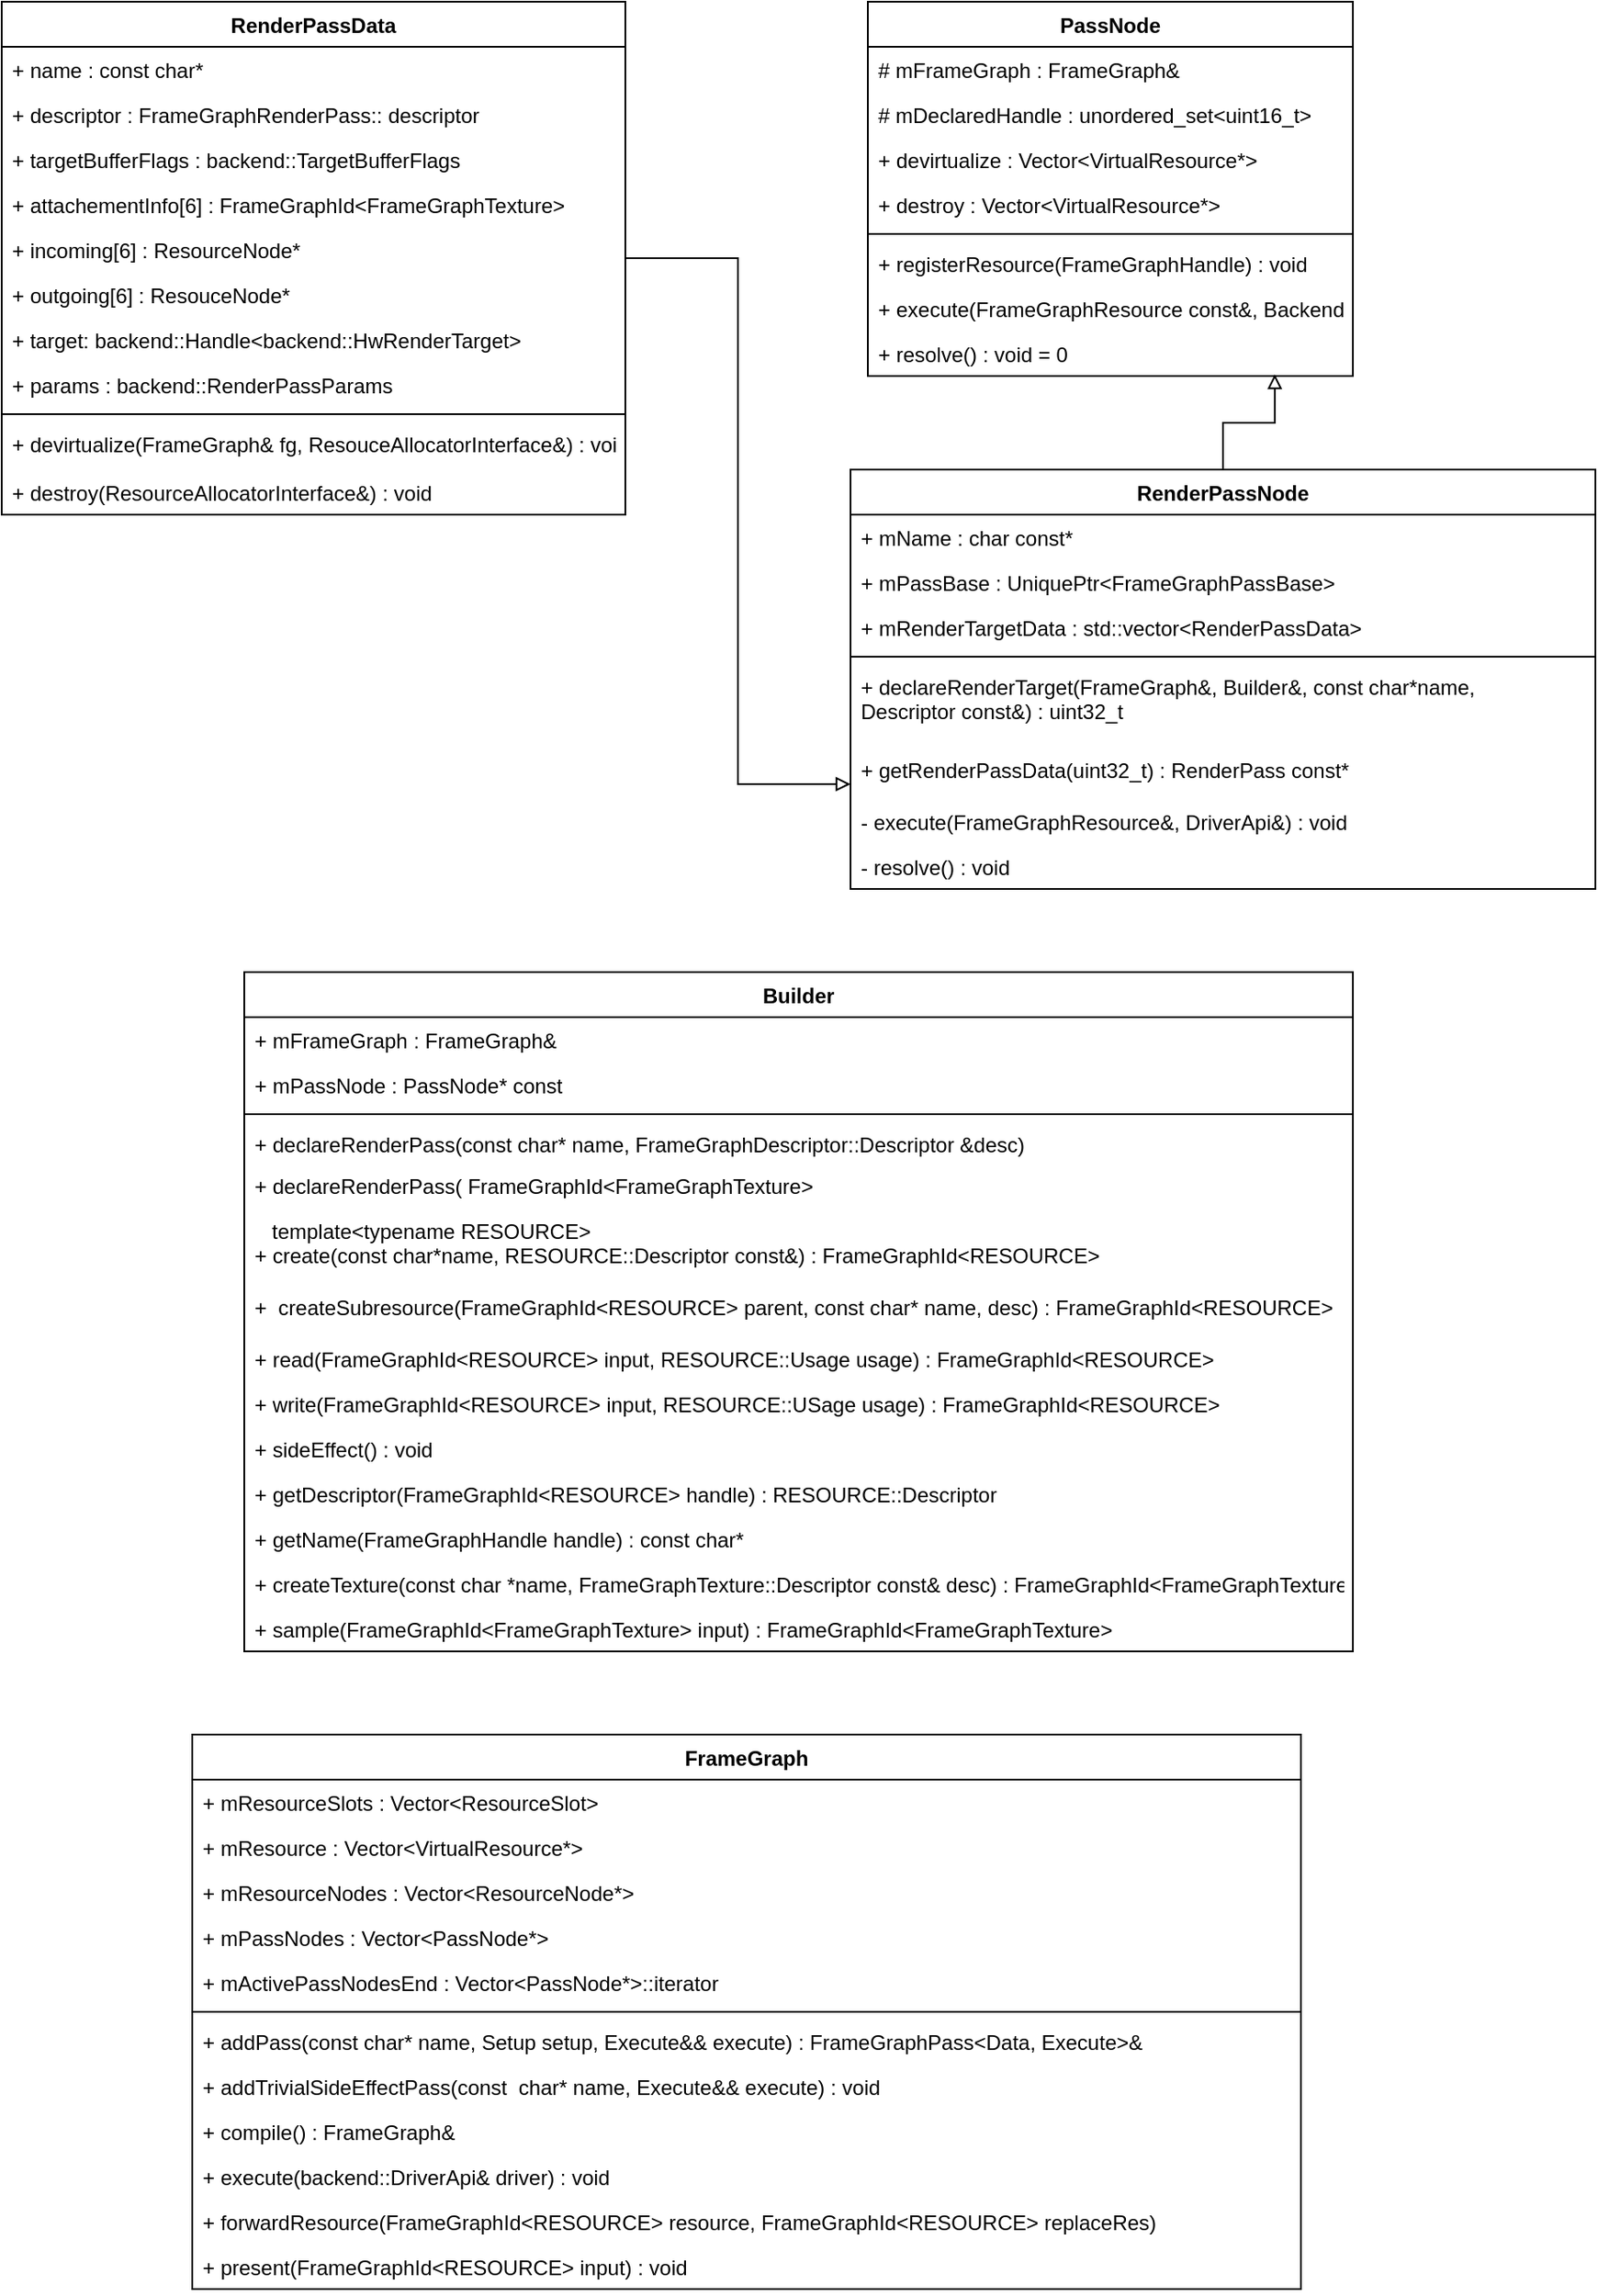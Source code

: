 <mxfile version="14.5.1" type="device"><diagram id="C5RBs43oDa-KdzZeNtuy" name="Page-1"><mxGraphModel dx="1913" dy="4313" grid="1" gridSize="10" guides="1" tooltips="1" connect="1" arrows="1" fold="1" page="1" pageScale="1" pageWidth="827" pageHeight="1169" background="#FFFFFF" math="0" shadow="0"><root><mxCell id="WIyWlLk6GJQsqaUBKTNV-0"/><mxCell id="WIyWlLk6GJQsqaUBKTNV-1" parent="WIyWlLk6GJQsqaUBKTNV-0"/><mxCell id="YGBYpUt6QTzNlAthlynM-25" style="edgeStyle=orthogonalEdgeStyle;rounded=0;orthogonalLoop=1;jettySize=auto;html=1;entryX=0;entryY=0.75;entryDx=0;entryDy=0;endArrow=block;endFill=0;" parent="WIyWlLk6GJQsqaUBKTNV-1" source="m68oeMz_2s4WyTtTpHi1-0" target="VU0gLODYQqeDrhLJ5X7O-31" edge="1"><mxGeometry relative="1" as="geometry"/></mxCell><mxCell id="m68oeMz_2s4WyTtTpHi1-0" value="RenderPassData" style="swimlane;fontStyle=1;align=center;verticalAlign=top;childLayout=stackLayout;horizontal=1;startSize=26;horizontalStack=0;resizeParent=1;resizeParentMax=0;resizeLast=0;collapsible=1;marginBottom=0;" parent="WIyWlLk6GJQsqaUBKTNV-1" vertex="1"><mxGeometry x="-360" y="-2560" width="360" height="296" as="geometry"><mxRectangle x="-360" y="-2560" width="130" height="26" as="alternateBounds"/></mxGeometry></mxCell><mxCell id="m68oeMz_2s4WyTtTpHi1-1" value="+ name : const char*" style="text;strokeColor=none;fillColor=none;align=left;verticalAlign=top;spacingLeft=4;spacingRight=4;overflow=hidden;rotatable=0;points=[[0,0.5],[1,0.5]];portConstraint=eastwest;labelBackgroundColor=#ffffff;" parent="m68oeMz_2s4WyTtTpHi1-0" vertex="1"><mxGeometry y="26" width="360" height="26" as="geometry"/></mxCell><mxCell id="VU0gLODYQqeDrhLJ5X7O-16" value="+ descriptor : FrameGraphRenderPass:: descriptor" style="text;strokeColor=none;fillColor=none;align=left;verticalAlign=top;spacingLeft=4;spacingRight=4;overflow=hidden;rotatable=0;points=[[0,0.5],[1,0.5]];portConstraint=eastwest;labelBackgroundColor=#ffffff;" parent="m68oeMz_2s4WyTtTpHi1-0" vertex="1"><mxGeometry y="52" width="360" height="26" as="geometry"/></mxCell><mxCell id="VU0gLODYQqeDrhLJ5X7O-17" value="+ targetBufferFlags : backend::TargetBufferFlags" style="text;strokeColor=none;fillColor=none;align=left;verticalAlign=top;spacingLeft=4;spacingRight=4;overflow=hidden;rotatable=0;points=[[0,0.5],[1,0.5]];portConstraint=eastwest;labelBackgroundColor=#FFFFFF;" parent="m68oeMz_2s4WyTtTpHi1-0" vertex="1"><mxGeometry y="78" width="360" height="26" as="geometry"/></mxCell><mxCell id="VU0gLODYQqeDrhLJ5X7O-18" value="+ attachementInfo[6] : FrameGraphId&lt;FrameGraphTexture&gt;" style="text;strokeColor=none;fillColor=none;align=left;verticalAlign=top;spacingLeft=4;spacingRight=4;overflow=hidden;rotatable=0;points=[[0,0.5],[1,0.5]];portConstraint=eastwest;labelBackgroundColor=#FFFFFF;" parent="m68oeMz_2s4WyTtTpHi1-0" vertex="1"><mxGeometry y="104" width="360" height="26" as="geometry"/></mxCell><mxCell id="VU0gLODYQqeDrhLJ5X7O-19" value="+ incoming[6] : ResourceNode*" style="text;strokeColor=none;fillColor=none;align=left;verticalAlign=top;spacingLeft=4;spacingRight=4;overflow=hidden;rotatable=0;points=[[0,0.5],[1,0.5]];portConstraint=eastwest;labelBackgroundColor=#FFFFFF;" parent="m68oeMz_2s4WyTtTpHi1-0" vertex="1"><mxGeometry y="130" width="360" height="26" as="geometry"/></mxCell><mxCell id="VU0gLODYQqeDrhLJ5X7O-20" value="+ outgoing[6] : ResouceNode*" style="text;strokeColor=none;fillColor=none;align=left;verticalAlign=top;spacingLeft=4;spacingRight=4;overflow=hidden;rotatable=0;points=[[0,0.5],[1,0.5]];portConstraint=eastwest;labelBackgroundColor=#FFFFFF;" parent="m68oeMz_2s4WyTtTpHi1-0" vertex="1"><mxGeometry y="156" width="360" height="26" as="geometry"/></mxCell><mxCell id="VU0gLODYQqeDrhLJ5X7O-21" value="+ target: backend::Handle&lt;backend::HwRenderTarget&gt;" style="text;strokeColor=none;fillColor=none;align=left;verticalAlign=top;spacingLeft=4;spacingRight=4;overflow=hidden;rotatable=0;points=[[0,0.5],[1,0.5]];portConstraint=eastwest;labelBackgroundColor=#FFFFFF;" parent="m68oeMz_2s4WyTtTpHi1-0" vertex="1"><mxGeometry y="182" width="360" height="26" as="geometry"/></mxCell><mxCell id="VU0gLODYQqeDrhLJ5X7O-23" value="+ params : backend::RenderPassParams" style="text;strokeColor=none;fillColor=none;align=left;verticalAlign=top;spacingLeft=4;spacingRight=4;overflow=hidden;rotatable=0;points=[[0,0.5],[1,0.5]];portConstraint=eastwest;labelBackgroundColor=#FFFFFF;" parent="m68oeMz_2s4WyTtTpHi1-0" vertex="1"><mxGeometry y="208" width="360" height="26" as="geometry"/></mxCell><mxCell id="m68oeMz_2s4WyTtTpHi1-2" value="" style="line;strokeWidth=1;fillColor=none;align=left;verticalAlign=middle;spacingTop=-1;spacingLeft=3;spacingRight=3;rotatable=0;labelPosition=right;points=[];portConstraint=eastwest;" parent="m68oeMz_2s4WyTtTpHi1-0" vertex="1"><mxGeometry y="234" width="360" height="8" as="geometry"/></mxCell><mxCell id="m68oeMz_2s4WyTtTpHi1-3" value="+ devirtualize(FrameGraph&amp; fg, ResouceAllocatorInterface&amp;) : void" style="text;strokeColor=none;fillColor=none;align=left;verticalAlign=top;spacingLeft=4;spacingRight=4;overflow=hidden;rotatable=0;points=[[0,0.5],[1,0.5]];portConstraint=eastwest;" parent="m68oeMz_2s4WyTtTpHi1-0" vertex="1"><mxGeometry y="242" width="360" height="28" as="geometry"/></mxCell><mxCell id="VU0gLODYQqeDrhLJ5X7O-24" value="+ destroy(ResourceAllocatorInterface&amp;) : void" style="text;strokeColor=none;fillColor=none;align=left;verticalAlign=top;spacingLeft=4;spacingRight=4;overflow=hidden;rotatable=0;points=[[0,0.5],[1,0.5]];portConstraint=eastwest;labelBackgroundColor=#ffffff;" parent="m68oeMz_2s4WyTtTpHi1-0" vertex="1"><mxGeometry y="270" width="360" height="26" as="geometry"/></mxCell><mxCell id="VU0gLODYQqeDrhLJ5X7O-48" style="edgeStyle=orthogonalEdgeStyle;rounded=0;orthogonalLoop=1;jettySize=auto;html=1;entryX=0.5;entryY=0.962;entryDx=0;entryDy=0;entryPerimeter=0;endArrow=openThin;endFill=0;strokeColor=#000000;" parent="m68oeMz_2s4WyTtTpHi1-0" source="m68oeMz_2s4WyTtTpHi1-0" target="VU0gLODYQqeDrhLJ5X7O-24" edge="1"><mxGeometry relative="1" as="geometry"/></mxCell><mxCell id="VU0gLODYQqeDrhLJ5X7O-8" value="PassNode" style="swimlane;fontStyle=1;align=center;verticalAlign=top;childLayout=stackLayout;horizontal=1;startSize=26;horizontalStack=0;resizeParent=1;resizeParentMax=0;resizeLast=0;collapsible=1;marginBottom=0;" parent="WIyWlLk6GJQsqaUBKTNV-1" vertex="1"><mxGeometry x="140" y="-2560" width="280" height="216" as="geometry"><mxRectangle x="140" y="-2560" width="90" height="26" as="alternateBounds"/></mxGeometry></mxCell><mxCell id="VU0gLODYQqeDrhLJ5X7O-25" value="# mFrameGraph : FrameGraph&amp;" style="text;strokeColor=none;fillColor=none;align=left;verticalAlign=top;spacingLeft=4;spacingRight=4;overflow=hidden;rotatable=0;points=[[0,0.5],[1,0.5]];portConstraint=eastwest;labelBackgroundColor=#ffffff;" parent="VU0gLODYQqeDrhLJ5X7O-8" vertex="1"><mxGeometry y="26" width="280" height="26" as="geometry"/></mxCell><mxCell id="VU0gLODYQqeDrhLJ5X7O-9" value="# mDeclaredHandle : unordered_set&lt;uint16_t&gt;" style="text;strokeColor=none;fillColor=none;align=left;verticalAlign=top;spacingLeft=4;spacingRight=4;overflow=hidden;rotatable=0;points=[[0,0.5],[1,0.5]];portConstraint=eastwest;" parent="VU0gLODYQqeDrhLJ5X7O-8" vertex="1"><mxGeometry y="52" width="280" height="26" as="geometry"/></mxCell><mxCell id="VU0gLODYQqeDrhLJ5X7O-27" value="+ devirtualize : Vector&lt;VirtualResource*&gt;" style="text;strokeColor=none;fillColor=none;align=left;verticalAlign=top;spacingLeft=4;spacingRight=4;overflow=hidden;rotatable=0;points=[[0,0.5],[1,0.5]];portConstraint=eastwest;labelBackgroundColor=#ffffff;" parent="VU0gLODYQqeDrhLJ5X7O-8" vertex="1"><mxGeometry y="78" width="280" height="26" as="geometry"/></mxCell><mxCell id="VU0gLODYQqeDrhLJ5X7O-26" value="+ destroy : Vector&lt;VirtualResource*&gt;" style="text;strokeColor=none;fillColor=none;align=left;verticalAlign=top;spacingLeft=4;spacingRight=4;overflow=hidden;rotatable=0;points=[[0,0.5],[1,0.5]];portConstraint=eastwest;labelBackgroundColor=#ffffff;" parent="VU0gLODYQqeDrhLJ5X7O-8" vertex="1"><mxGeometry y="104" width="280" height="26" as="geometry"/></mxCell><mxCell id="VU0gLODYQqeDrhLJ5X7O-10" value="" style="line;strokeWidth=1;fillColor=none;align=left;verticalAlign=middle;spacingTop=-1;spacingLeft=3;spacingRight=3;rotatable=0;labelPosition=right;points=[];portConstraint=eastwest;" parent="VU0gLODYQqeDrhLJ5X7O-8" vertex="1"><mxGeometry y="130" width="280" height="8" as="geometry"/></mxCell><mxCell id="VU0gLODYQqeDrhLJ5X7O-11" value="+ registerResource(FrameGraphHandle) : void" style="text;strokeColor=none;fillColor=none;align=left;verticalAlign=top;spacingLeft=4;spacingRight=4;overflow=hidden;rotatable=0;points=[[0,0.5],[1,0.5]];portConstraint=eastwest;" parent="VU0gLODYQqeDrhLJ5X7O-8" vertex="1"><mxGeometry y="138" width="280" height="26" as="geometry"/></mxCell><mxCell id="VU0gLODYQqeDrhLJ5X7O-29" value="+ execute(FrameGraphResource const&amp;, Backend::DriverApi) : void = 0" style="text;strokeColor=none;fillColor=none;align=left;verticalAlign=top;spacingLeft=4;spacingRight=4;overflow=hidden;rotatable=0;points=[[0,0.5],[1,0.5]];portConstraint=eastwest;labelBackgroundColor=#ffffff;" parent="VU0gLODYQqeDrhLJ5X7O-8" vertex="1"><mxGeometry y="164" width="280" height="26" as="geometry"/></mxCell><mxCell id="VU0gLODYQqeDrhLJ5X7O-28" value="+ resolve() : void = 0" style="text;strokeColor=none;fillColor=none;align=left;verticalAlign=top;spacingLeft=4;spacingRight=4;overflow=hidden;rotatable=0;points=[[0,0.5],[1,0.5]];portConstraint=eastwest;labelBackgroundColor=#ffffff;" parent="VU0gLODYQqeDrhLJ5X7O-8" vertex="1"><mxGeometry y="190" width="280" height="26" as="geometry"/></mxCell><mxCell id="YGBYpUt6QTzNlAthlynM-28" style="edgeStyle=orthogonalEdgeStyle;rounded=0;orthogonalLoop=1;jettySize=auto;html=1;entryX=0.839;entryY=0.962;entryDx=0;entryDy=0;entryPerimeter=0;endArrow=block;endFill=0;" parent="WIyWlLk6GJQsqaUBKTNV-1" source="VU0gLODYQqeDrhLJ5X7O-31" target="VU0gLODYQqeDrhLJ5X7O-28" edge="1"><mxGeometry relative="1" as="geometry"/></mxCell><mxCell id="VU0gLODYQqeDrhLJ5X7O-31" value="RenderPassNode" style="swimlane;fontStyle=1;align=center;verticalAlign=top;childLayout=stackLayout;horizontal=1;startSize=26;horizontalStack=0;resizeParent=1;resizeParentMax=0;resizeLast=0;collapsible=1;marginBottom=0;labelBackgroundColor=#ffffff;" parent="WIyWlLk6GJQsqaUBKTNV-1" vertex="1"><mxGeometry x="130" y="-2290" width="430" height="242" as="geometry"><mxRectangle x="130" y="-2290" width="130" height="26" as="alternateBounds"/></mxGeometry></mxCell><mxCell id="VU0gLODYQqeDrhLJ5X7O-32" value="+ mName : char const*" style="text;strokeColor=none;fillColor=none;align=left;verticalAlign=top;spacingLeft=4;spacingRight=4;overflow=hidden;rotatable=0;points=[[0,0.5],[1,0.5]];portConstraint=eastwest;" parent="VU0gLODYQqeDrhLJ5X7O-31" vertex="1"><mxGeometry y="26" width="430" height="26" as="geometry"/></mxCell><mxCell id="VU0gLODYQqeDrhLJ5X7O-41" value="+ mPassBase : UniquePtr&lt;FrameGraphPassBase&gt;" style="text;strokeColor=none;fillColor=none;align=left;verticalAlign=top;spacingLeft=4;spacingRight=4;overflow=hidden;rotatable=0;points=[[0,0.5],[1,0.5]];portConstraint=eastwest;labelBackgroundColor=#ffffff;" parent="VU0gLODYQqeDrhLJ5X7O-31" vertex="1"><mxGeometry y="52" width="430" height="26" as="geometry"/></mxCell><mxCell id="VU0gLODYQqeDrhLJ5X7O-42" value="+ mRenderTargetData : std::vector&lt;RenderPassData&gt;" style="text;strokeColor=none;fillColor=none;align=left;verticalAlign=top;spacingLeft=4;spacingRight=4;overflow=hidden;rotatable=0;points=[[0,0.5],[1,0.5]];portConstraint=eastwest;labelBackgroundColor=#ffffff;" parent="VU0gLODYQqeDrhLJ5X7O-31" vertex="1"><mxGeometry y="78" width="430" height="26" as="geometry"/></mxCell><mxCell id="VU0gLODYQqeDrhLJ5X7O-33" value="" style="line;strokeWidth=1;fillColor=none;align=left;verticalAlign=middle;spacingTop=-1;spacingLeft=3;spacingRight=3;rotatable=0;labelPosition=right;points=[];portConstraint=eastwest;" parent="VU0gLODYQqeDrhLJ5X7O-31" vertex="1"><mxGeometry y="104" width="430" height="8" as="geometry"/></mxCell><mxCell id="VU0gLODYQqeDrhLJ5X7O-34" value="+ declareRenderTarget(FrameGraph&amp;, Builder&amp;, const char*name, &#10;Descriptor const&amp;) : uint32_t" style="text;strokeColor=none;fillColor=none;align=left;verticalAlign=top;spacingLeft=4;spacingRight=4;overflow=hidden;rotatable=0;points=[[0,0.5],[1,0.5]];portConstraint=eastwest;" parent="VU0gLODYQqeDrhLJ5X7O-31" vertex="1"><mxGeometry y="112" width="430" height="48" as="geometry"/></mxCell><mxCell id="VU0gLODYQqeDrhLJ5X7O-44" value="+ getRenderPassData(uint32_t) : RenderPass const*" style="text;strokeColor=none;fillColor=none;align=left;verticalAlign=top;spacingLeft=4;spacingRight=4;overflow=hidden;rotatable=0;points=[[0,0.5],[1,0.5]];portConstraint=eastwest;labelBackgroundColor=#ffffff;" parent="VU0gLODYQqeDrhLJ5X7O-31" vertex="1"><mxGeometry y="160" width="430" height="30" as="geometry"/></mxCell><mxCell id="VU0gLODYQqeDrhLJ5X7O-45" value="- execute(FrameGraphResource&amp;, DriverApi&amp;) : void" style="text;strokeColor=none;fillColor=none;align=left;verticalAlign=top;spacingLeft=4;spacingRight=4;overflow=hidden;rotatable=0;points=[[0,0.5],[1,0.5]];portConstraint=eastwest;labelBackgroundColor=#ffffff;" parent="VU0gLODYQqeDrhLJ5X7O-31" vertex="1"><mxGeometry y="190" width="430" height="26" as="geometry"/></mxCell><mxCell id="VU0gLODYQqeDrhLJ5X7O-46" value="- resolve() : void" style="text;strokeColor=none;fillColor=none;align=left;verticalAlign=top;spacingLeft=4;spacingRight=4;overflow=hidden;rotatable=0;points=[[0,0.5],[1,0.5]];portConstraint=eastwest;labelBackgroundColor=#ffffff;" parent="VU0gLODYQqeDrhLJ5X7O-31" vertex="1"><mxGeometry y="216" width="430" height="26" as="geometry"/></mxCell><mxCell id="VU0gLODYQqeDrhLJ5X7O-52" value="Builder&#10;" style="swimlane;fontStyle=1;align=center;verticalAlign=top;childLayout=stackLayout;horizontal=1;startSize=26;horizontalStack=0;resizeParent=1;resizeParentMax=0;resizeLast=0;collapsible=1;marginBottom=0;labelBackgroundColor=#ffffff;" parent="WIyWlLk6GJQsqaUBKTNV-1" vertex="1"><mxGeometry x="-220" y="-2000" width="640" height="392" as="geometry"><mxRectangle x="-220" y="-2000" width="70" height="26" as="alternateBounds"/></mxGeometry></mxCell><mxCell id="VU0gLODYQqeDrhLJ5X7O-53" value="+ mFrameGraph : FrameGraph&amp;" style="text;strokeColor=none;fillColor=none;align=left;verticalAlign=top;spacingLeft=4;spacingRight=4;overflow=hidden;rotatable=0;points=[[0,0.5],[1,0.5]];portConstraint=eastwest;" parent="VU0gLODYQqeDrhLJ5X7O-52" vertex="1"><mxGeometry y="26" width="640" height="26" as="geometry"/></mxCell><mxCell id="VU0gLODYQqeDrhLJ5X7O-56" value="+ mPassNode : PassNode* const" style="text;strokeColor=none;fillColor=none;align=left;verticalAlign=top;spacingLeft=4;spacingRight=4;overflow=hidden;rotatable=0;points=[[0,0.5],[1,0.5]];portConstraint=eastwest;labelBackgroundColor=#ffffff;" parent="VU0gLODYQqeDrhLJ5X7O-52" vertex="1"><mxGeometry y="52" width="640" height="26" as="geometry"/></mxCell><mxCell id="VU0gLODYQqeDrhLJ5X7O-54" value="" style="line;strokeWidth=1;fillColor=none;align=left;verticalAlign=middle;spacingTop=-1;spacingLeft=3;spacingRight=3;rotatable=0;labelPosition=right;points=[];portConstraint=eastwest;" parent="VU0gLODYQqeDrhLJ5X7O-52" vertex="1"><mxGeometry y="78" width="640" height="8" as="geometry"/></mxCell><mxCell id="VU0gLODYQqeDrhLJ5X7O-55" value="+ declareRenderPass(const char* name, FrameGraphDescriptor::Descriptor &amp;desc)" style="text;strokeColor=none;fillColor=none;align=left;verticalAlign=top;spacingLeft=4;spacingRight=4;overflow=hidden;rotatable=0;points=[[0,0.5],[1,0.5]];portConstraint=eastwest;" parent="VU0gLODYQqeDrhLJ5X7O-52" vertex="1"><mxGeometry y="86" width="640" height="24" as="geometry"/></mxCell><mxCell id="YGBYpUt6QTzNlAthlynM-0" value="+ declareRenderPass( FrameGraphId&lt;FrameGraphTexture&gt;" style="text;strokeColor=none;fillColor=none;align=left;verticalAlign=top;spacingLeft=4;spacingRight=4;overflow=hidden;rotatable=0;points=[[0,0.5],[1,0.5]];portConstraint=eastwest;" parent="VU0gLODYQqeDrhLJ5X7O-52" vertex="1"><mxGeometry y="110" width="640" height="26" as="geometry"/></mxCell><mxCell id="YGBYpUt6QTzNlAthlynM-1" value="   template&lt;typename RESOURCE&gt;&#10;+ create(const char*name, RESOURCE::Descriptor const&amp;) : FrameGraphId&lt;RESOURCE&gt;" style="text;strokeColor=none;fillColor=none;align=left;verticalAlign=top;spacingLeft=4;spacingRight=4;overflow=hidden;rotatable=0;points=[[0,0.5],[1,0.5]];portConstraint=eastwest;" parent="VU0gLODYQqeDrhLJ5X7O-52" vertex="1"><mxGeometry y="136" width="640" height="44" as="geometry"/></mxCell><mxCell id="YGBYpUt6QTzNlAthlynM-2" value="+  createSubresource(FrameGraphId&lt;RESOURCE&gt; parent, const char* name, desc) : FrameGraphId&lt;RESOURCE&gt;" style="text;strokeColor=none;fillColor=none;align=left;verticalAlign=top;spacingLeft=4;spacingRight=4;overflow=hidden;rotatable=0;points=[[0,0.5],[1,0.5]];portConstraint=eastwest;" parent="VU0gLODYQqeDrhLJ5X7O-52" vertex="1"><mxGeometry y="180" width="640" height="30" as="geometry"/></mxCell><mxCell id="YGBYpUt6QTzNlAthlynM-3" value="+ read(FrameGraphId&lt;RESOURCE&gt; input, RESOURCE::Usage usage) : FrameGraphId&lt;RESOURCE&gt;" style="text;strokeColor=none;fillColor=none;align=left;verticalAlign=top;spacingLeft=4;spacingRight=4;overflow=hidden;rotatable=0;points=[[0,0.5],[1,0.5]];portConstraint=eastwest;" parent="VU0gLODYQqeDrhLJ5X7O-52" vertex="1"><mxGeometry y="210" width="640" height="26" as="geometry"/></mxCell><mxCell id="YGBYpUt6QTzNlAthlynM-4" value="+ write(FrameGraphId&lt;RESOURCE&gt; input, RESOURCE::USage usage) : FrameGraphId&lt;RESOURCE&gt;" style="text;strokeColor=none;fillColor=none;align=left;verticalAlign=top;spacingLeft=4;spacingRight=4;overflow=hidden;rotatable=0;points=[[0,0.5],[1,0.5]];portConstraint=eastwest;" parent="VU0gLODYQqeDrhLJ5X7O-52" vertex="1"><mxGeometry y="236" width="640" height="26" as="geometry"/></mxCell><mxCell id="YGBYpUt6QTzNlAthlynM-5" value="+ sideEffect() : void" style="text;strokeColor=none;fillColor=none;align=left;verticalAlign=top;spacingLeft=4;spacingRight=4;overflow=hidden;rotatable=0;points=[[0,0.5],[1,0.5]];portConstraint=eastwest;" parent="VU0gLODYQqeDrhLJ5X7O-52" vertex="1"><mxGeometry y="262" width="640" height="26" as="geometry"/></mxCell><mxCell id="YGBYpUt6QTzNlAthlynM-6" value="+ getDescriptor(FrameGraphId&lt;RESOURCE&gt; handle) : RESOURCE::Descriptor" style="text;strokeColor=none;fillColor=none;align=left;verticalAlign=top;spacingLeft=4;spacingRight=4;overflow=hidden;rotatable=0;points=[[0,0.5],[1,0.5]];portConstraint=eastwest;" parent="VU0gLODYQqeDrhLJ5X7O-52" vertex="1"><mxGeometry y="288" width="640" height="26" as="geometry"/></mxCell><mxCell id="YGBYpUt6QTzNlAthlynM-7" value="+ getName(FrameGraphHandle handle) : const char*" style="text;strokeColor=none;fillColor=none;align=left;verticalAlign=top;spacingLeft=4;spacingRight=4;overflow=hidden;rotatable=0;points=[[0,0.5],[1,0.5]];portConstraint=eastwest;" parent="VU0gLODYQqeDrhLJ5X7O-52" vertex="1"><mxGeometry y="314" width="640" height="26" as="geometry"/></mxCell><mxCell id="YGBYpUt6QTzNlAthlynM-8" value="+ createTexture(const char *name, FrameGraphTexture::Descriptor const&amp; desc) : FrameGraphId&lt;FrameGraphTexture&gt;" style="text;strokeColor=none;fillColor=none;align=left;verticalAlign=top;spacingLeft=4;spacingRight=4;overflow=hidden;rotatable=0;points=[[0,0.5],[1,0.5]];portConstraint=eastwest;" parent="VU0gLODYQqeDrhLJ5X7O-52" vertex="1"><mxGeometry y="340" width="640" height="26" as="geometry"/></mxCell><mxCell id="YGBYpUt6QTzNlAthlynM-9" value="+ sample(FrameGraphId&lt;FrameGraphTexture&gt; input) : FrameGraphId&lt;FrameGraphTexture&gt;" style="text;strokeColor=none;fillColor=none;align=left;verticalAlign=top;spacingLeft=4;spacingRight=4;overflow=hidden;rotatable=0;points=[[0,0.5],[1,0.5]];portConstraint=eastwest;" parent="VU0gLODYQqeDrhLJ5X7O-52" vertex="1"><mxGeometry y="366" width="640" height="26" as="geometry"/></mxCell><mxCell id="YGBYpUt6QTzNlAthlynM-17" value="FrameGraph&#10;" style="swimlane;fontStyle=1;align=center;verticalAlign=top;childLayout=stackLayout;horizontal=1;startSize=26;horizontalStack=0;resizeParent=1;resizeParentMax=0;resizeLast=0;collapsible=1;marginBottom=0;" parent="WIyWlLk6GJQsqaUBKTNV-1" vertex="1"><mxGeometry x="-250" y="-1560" width="640" height="320" as="geometry"/></mxCell><mxCell id="YGBYpUt6QTzNlAthlynM-30" value="+ mResourceSlots : Vector&lt;ResourceSlot&gt;" style="text;strokeColor=none;fillColor=none;align=left;verticalAlign=top;spacingLeft=4;spacingRight=4;overflow=hidden;rotatable=0;points=[[0,0.5],[1,0.5]];portConstraint=eastwest;" parent="YGBYpUt6QTzNlAthlynM-17" vertex="1"><mxGeometry y="26" width="640" height="26" as="geometry"/></mxCell><mxCell id="YGBYpUt6QTzNlAthlynM-33" value="+ mResource : Vector&lt;VirtualResource*&gt;" style="text;strokeColor=none;fillColor=none;align=left;verticalAlign=top;spacingLeft=4;spacingRight=4;overflow=hidden;rotatable=0;points=[[0,0.5],[1,0.5]];portConstraint=eastwest;" parent="YGBYpUt6QTzNlAthlynM-17" vertex="1"><mxGeometry y="52" width="640" height="26" as="geometry"/></mxCell><mxCell id="YGBYpUt6QTzNlAthlynM-31" value="+ mResourceNodes : Vector&lt;ResourceNode*&gt;" style="text;strokeColor=none;fillColor=none;align=left;verticalAlign=top;spacingLeft=4;spacingRight=4;overflow=hidden;rotatable=0;points=[[0,0.5],[1,0.5]];portConstraint=eastwest;" parent="YGBYpUt6QTzNlAthlynM-17" vertex="1"><mxGeometry y="78" width="640" height="26" as="geometry"/></mxCell><mxCell id="YGBYpUt6QTzNlAthlynM-32" value="+ mPassNodes : Vector&lt;PassNode*&gt;" style="text;strokeColor=none;fillColor=none;align=left;verticalAlign=top;spacingLeft=4;spacingRight=4;overflow=hidden;rotatable=0;points=[[0,0.5],[1,0.5]];portConstraint=eastwest;" parent="YGBYpUt6QTzNlAthlynM-17" vertex="1"><mxGeometry y="104" width="640" height="26" as="geometry"/></mxCell><mxCell id="YGBYpUt6QTzNlAthlynM-18" value="+ mActivePassNodesEnd : Vector&lt;PassNode*&gt;::iterator" style="text;strokeColor=none;fillColor=none;align=left;verticalAlign=top;spacingLeft=4;spacingRight=4;overflow=hidden;rotatable=0;points=[[0,0.5],[1,0.5]];portConstraint=eastwest;" parent="YGBYpUt6QTzNlAthlynM-17" vertex="1"><mxGeometry y="130" width="640" height="26" as="geometry"/></mxCell><mxCell id="YGBYpUt6QTzNlAthlynM-19" value="" style="line;strokeWidth=1;fillColor=none;align=left;verticalAlign=middle;spacingTop=-1;spacingLeft=3;spacingRight=3;rotatable=0;labelPosition=right;points=[];portConstraint=eastwest;" parent="YGBYpUt6QTzNlAthlynM-17" vertex="1"><mxGeometry y="156" width="640" height="8" as="geometry"/></mxCell><mxCell id="YGBYpUt6QTzNlAthlynM-20" value="+ addPass(const char* name, Setup setup, Execute&amp;&amp; execute) : FrameGraphPass&lt;Data, Execute&gt;&amp;" style="text;strokeColor=none;fillColor=none;align=left;verticalAlign=top;spacingLeft=4;spacingRight=4;overflow=hidden;rotatable=0;points=[[0,0.5],[1,0.5]];portConstraint=eastwest;" parent="YGBYpUt6QTzNlAthlynM-17" vertex="1"><mxGeometry y="164" width="640" height="26" as="geometry"/></mxCell><mxCell id="YGBYpUt6QTzNlAthlynM-34" value="+ addTrivialSideEffectPass(const  char* name, Execute&amp;&amp; execute) : void" style="text;strokeColor=none;fillColor=none;align=left;verticalAlign=top;spacingLeft=4;spacingRight=4;overflow=hidden;rotatable=0;points=[[0,0.5],[1,0.5]];portConstraint=eastwest;" parent="YGBYpUt6QTzNlAthlynM-17" vertex="1"><mxGeometry y="190" width="640" height="26" as="geometry"/></mxCell><mxCell id="YGBYpUt6QTzNlAthlynM-35" value="+ compile() : FrameGraph&amp; " style="text;strokeColor=none;fillColor=none;align=left;verticalAlign=top;spacingLeft=4;spacingRight=4;overflow=hidden;rotatable=0;points=[[0,0.5],[1,0.5]];portConstraint=eastwest;" parent="YGBYpUt6QTzNlAthlynM-17" vertex="1"><mxGeometry y="216" width="640" height="26" as="geometry"/></mxCell><mxCell id="YGBYpUt6QTzNlAthlynM-36" value="+ execute(backend::DriverApi&amp; driver) : void" style="text;strokeColor=none;fillColor=none;align=left;verticalAlign=top;spacingLeft=4;spacingRight=4;overflow=hidden;rotatable=0;points=[[0,0.5],[1,0.5]];portConstraint=eastwest;" parent="YGBYpUt6QTzNlAthlynM-17" vertex="1"><mxGeometry y="242" width="640" height="26" as="geometry"/></mxCell><mxCell id="YGBYpUt6QTzNlAthlynM-37" value="+ forwardResource(FrameGraphId&lt;RESOURCE&gt; resource, FrameGraphId&lt;RESOURCE&gt; replaceRes) " style="text;strokeColor=none;fillColor=none;align=left;verticalAlign=top;spacingLeft=4;spacingRight=4;overflow=hidden;rotatable=0;points=[[0,0.5],[1,0.5]];portConstraint=eastwest;" parent="YGBYpUt6QTzNlAthlynM-17" vertex="1"><mxGeometry y="268" width="640" height="26" as="geometry"/></mxCell><mxCell id="YGBYpUt6QTzNlAthlynM-38" value="+ present(FrameGraphId&lt;RESOURCE&gt; input) : void" style="text;strokeColor=none;fillColor=none;align=left;verticalAlign=top;spacingLeft=4;spacingRight=4;overflow=hidden;rotatable=0;points=[[0,0.5],[1,0.5]];portConstraint=eastwest;" parent="YGBYpUt6QTzNlAthlynM-17" vertex="1"><mxGeometry y="294" width="640" height="26" as="geometry"/></mxCell></root></mxGraphModel></diagram></mxfile>